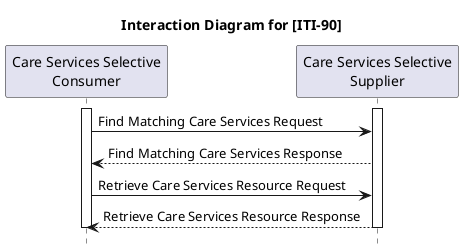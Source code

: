 @startuml
hide footbox

title Interaction Diagram for [ITI-90]

participant "Care Services Selective\nConsumer" as Client
participant "Care Services Selective\nSupplier" as Server

activate Client
activate Server
Client -> Server : Find Matching Care Services Request
Server --> Client : Find Matching Care Services Response
Client -> Server : Retrieve Care Services Resource Request
Server --> Client : Retrieve Care Services Resource Response
deactivate Server
deactivate Client

@enduml
